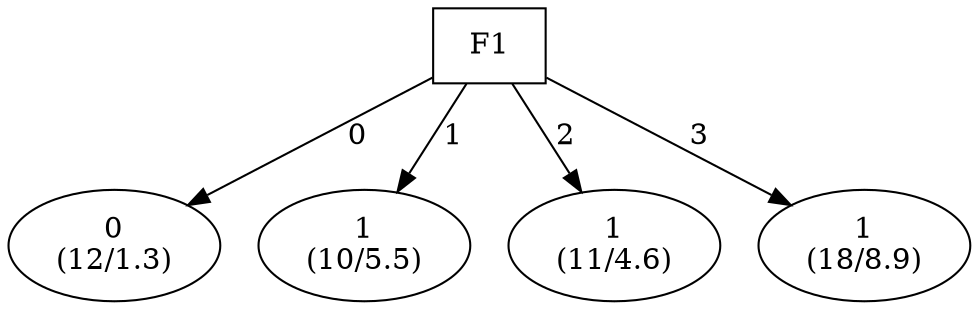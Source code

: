 digraph YaDT {
n0 [ shape=box, label="F1\n"]
n0 -> n1 [label="0"]
n1 [ shape=ellipse, label="0\n(12/1.3)"]
n0 -> n2 [label="1"]
n2 [ shape=ellipse, label="1\n(10/5.5)"]
n0 -> n3 [label="2"]
n3 [ shape=ellipse, label="1\n(11/4.6)"]
n0 -> n4 [label="3"]
n4 [ shape=ellipse, label="1\n(18/8.9)"]
}
